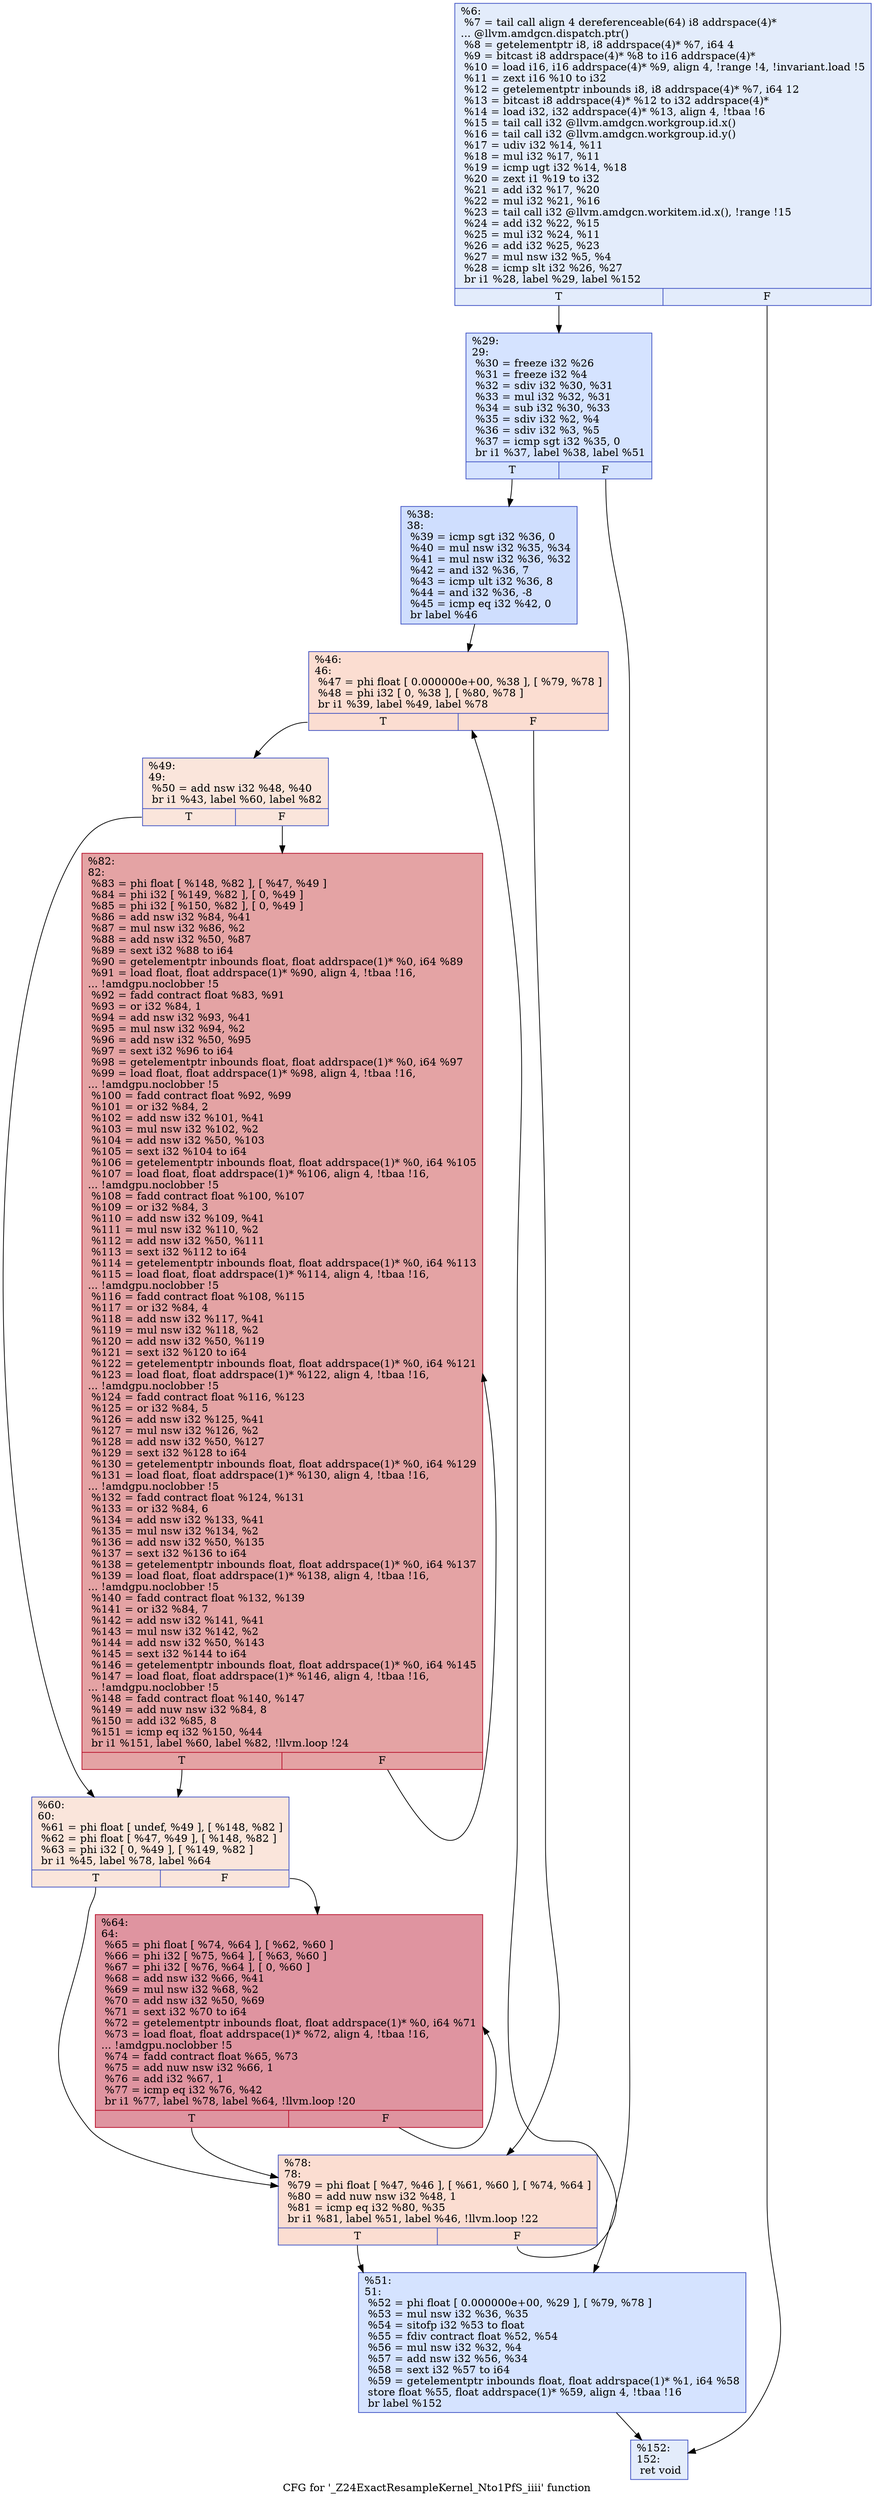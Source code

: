 digraph "CFG for '_Z24ExactResampleKernel_Nto1PfS_iiii' function" {
	label="CFG for '_Z24ExactResampleKernel_Nto1PfS_iiii' function";

	Node0x5b64980 [shape=record,color="#3d50c3ff", style=filled, fillcolor="#bfd3f670",label="{%6:\l  %7 = tail call align 4 dereferenceable(64) i8 addrspace(4)*\l... @llvm.amdgcn.dispatch.ptr()\l  %8 = getelementptr i8, i8 addrspace(4)* %7, i64 4\l  %9 = bitcast i8 addrspace(4)* %8 to i16 addrspace(4)*\l  %10 = load i16, i16 addrspace(4)* %9, align 4, !range !4, !invariant.load !5\l  %11 = zext i16 %10 to i32\l  %12 = getelementptr inbounds i8, i8 addrspace(4)* %7, i64 12\l  %13 = bitcast i8 addrspace(4)* %12 to i32 addrspace(4)*\l  %14 = load i32, i32 addrspace(4)* %13, align 4, !tbaa !6\l  %15 = tail call i32 @llvm.amdgcn.workgroup.id.x()\l  %16 = tail call i32 @llvm.amdgcn.workgroup.id.y()\l  %17 = udiv i32 %14, %11\l  %18 = mul i32 %17, %11\l  %19 = icmp ugt i32 %14, %18\l  %20 = zext i1 %19 to i32\l  %21 = add i32 %17, %20\l  %22 = mul i32 %21, %16\l  %23 = tail call i32 @llvm.amdgcn.workitem.id.x(), !range !15\l  %24 = add i32 %22, %15\l  %25 = mul i32 %24, %11\l  %26 = add i32 %25, %23\l  %27 = mul nsw i32 %5, %4\l  %28 = icmp slt i32 %26, %27\l  br i1 %28, label %29, label %152\l|{<s0>T|<s1>F}}"];
	Node0x5b64980:s0 -> Node0x5b67260;
	Node0x5b64980:s1 -> Node0x5b672f0;
	Node0x5b67260 [shape=record,color="#3d50c3ff", style=filled, fillcolor="#a1c0ff70",label="{%29:\l29:                                               \l  %30 = freeze i32 %26\l  %31 = freeze i32 %4\l  %32 = sdiv i32 %30, %31\l  %33 = mul i32 %32, %31\l  %34 = sub i32 %30, %33\l  %35 = sdiv i32 %2, %4\l  %36 = sdiv i32 %3, %5\l  %37 = icmp sgt i32 %35, 0\l  br i1 %37, label %38, label %51\l|{<s0>T|<s1>F}}"];
	Node0x5b67260:s0 -> Node0x5b668b0;
	Node0x5b67260:s1 -> Node0x5b679f0;
	Node0x5b668b0 [shape=record,color="#3d50c3ff", style=filled, fillcolor="#93b5fe70",label="{%38:\l38:                                               \l  %39 = icmp sgt i32 %36, 0\l  %40 = mul nsw i32 %35, %34\l  %41 = mul nsw i32 %36, %32\l  %42 = and i32 %36, 7\l  %43 = icmp ult i32 %36, 8\l  %44 = and i32 %36, -8\l  %45 = icmp eq i32 %42, 0\l  br label %46\l}"];
	Node0x5b668b0 -> Node0x5b67f80;
	Node0x5b67f80 [shape=record,color="#3d50c3ff", style=filled, fillcolor="#f7b39670",label="{%46:\l46:                                               \l  %47 = phi float [ 0.000000e+00, %38 ], [ %79, %78 ]\l  %48 = phi i32 [ 0, %38 ], [ %80, %78 ]\l  br i1 %39, label %49, label %78\l|{<s0>T|<s1>F}}"];
	Node0x5b67f80:s0 -> Node0x5b68d20;
	Node0x5b67f80:s1 -> Node0x5b68ac0;
	Node0x5b68d20 [shape=record,color="#3d50c3ff", style=filled, fillcolor="#f4c5ad70",label="{%49:\l49:                                               \l  %50 = add nsw i32 %48, %40\l  br i1 %43, label %60, label %82\l|{<s0>T|<s1>F}}"];
	Node0x5b68d20:s0 -> Node0x5b68ef0;
	Node0x5b68d20:s1 -> Node0x5b68f40;
	Node0x5b679f0 [shape=record,color="#3d50c3ff", style=filled, fillcolor="#a1c0ff70",label="{%51:\l51:                                               \l  %52 = phi float [ 0.000000e+00, %29 ], [ %79, %78 ]\l  %53 = mul nsw i32 %36, %35\l  %54 = sitofp i32 %53 to float\l  %55 = fdiv contract float %52, %54\l  %56 = mul nsw i32 %32, %4\l  %57 = add nsw i32 %56, %34\l  %58 = sext i32 %57 to i64\l  %59 = getelementptr inbounds float, float addrspace(1)* %1, i64 %58\l  store float %55, float addrspace(1)* %59, align 4, !tbaa !16\l  br label %152\l}"];
	Node0x5b679f0 -> Node0x5b672f0;
	Node0x5b68ef0 [shape=record,color="#3d50c3ff", style=filled, fillcolor="#f4c5ad70",label="{%60:\l60:                                               \l  %61 = phi float [ undef, %49 ], [ %148, %82 ]\l  %62 = phi float [ %47, %49 ], [ %148, %82 ]\l  %63 = phi i32 [ 0, %49 ], [ %149, %82 ]\l  br i1 %45, label %78, label %64\l|{<s0>T|<s1>F}}"];
	Node0x5b68ef0:s0 -> Node0x5b68ac0;
	Node0x5b68ef0:s1 -> Node0x5b69db0;
	Node0x5b69db0 [shape=record,color="#b70d28ff", style=filled, fillcolor="#b70d2870",label="{%64:\l64:                                               \l  %65 = phi float [ %74, %64 ], [ %62, %60 ]\l  %66 = phi i32 [ %75, %64 ], [ %63, %60 ]\l  %67 = phi i32 [ %76, %64 ], [ 0, %60 ]\l  %68 = add nsw i32 %66, %41\l  %69 = mul nsw i32 %68, %2\l  %70 = add nsw i32 %50, %69\l  %71 = sext i32 %70 to i64\l  %72 = getelementptr inbounds float, float addrspace(1)* %0, i64 %71\l  %73 = load float, float addrspace(1)* %72, align 4, !tbaa !16,\l... !amdgpu.noclobber !5\l  %74 = fadd contract float %65, %73\l  %75 = add nuw nsw i32 %66, 1\l  %76 = add i32 %67, 1\l  %77 = icmp eq i32 %76, %42\l  br i1 %77, label %78, label %64, !llvm.loop !20\l|{<s0>T|<s1>F}}"];
	Node0x5b69db0:s0 -> Node0x5b68ac0;
	Node0x5b69db0:s1 -> Node0x5b69db0;
	Node0x5b68ac0 [shape=record,color="#3d50c3ff", style=filled, fillcolor="#f7b39670",label="{%78:\l78:                                               \l  %79 = phi float [ %47, %46 ], [ %61, %60 ], [ %74, %64 ]\l  %80 = add nuw nsw i32 %48, 1\l  %81 = icmp eq i32 %80, %35\l  br i1 %81, label %51, label %46, !llvm.loop !22\l|{<s0>T|<s1>F}}"];
	Node0x5b68ac0:s0 -> Node0x5b679f0;
	Node0x5b68ac0:s1 -> Node0x5b67f80;
	Node0x5b68f40 [shape=record,color="#b70d28ff", style=filled, fillcolor="#c32e3170",label="{%82:\l82:                                               \l  %83 = phi float [ %148, %82 ], [ %47, %49 ]\l  %84 = phi i32 [ %149, %82 ], [ 0, %49 ]\l  %85 = phi i32 [ %150, %82 ], [ 0, %49 ]\l  %86 = add nsw i32 %84, %41\l  %87 = mul nsw i32 %86, %2\l  %88 = add nsw i32 %50, %87\l  %89 = sext i32 %88 to i64\l  %90 = getelementptr inbounds float, float addrspace(1)* %0, i64 %89\l  %91 = load float, float addrspace(1)* %90, align 4, !tbaa !16,\l... !amdgpu.noclobber !5\l  %92 = fadd contract float %83, %91\l  %93 = or i32 %84, 1\l  %94 = add nsw i32 %93, %41\l  %95 = mul nsw i32 %94, %2\l  %96 = add nsw i32 %50, %95\l  %97 = sext i32 %96 to i64\l  %98 = getelementptr inbounds float, float addrspace(1)* %0, i64 %97\l  %99 = load float, float addrspace(1)* %98, align 4, !tbaa !16,\l... !amdgpu.noclobber !5\l  %100 = fadd contract float %92, %99\l  %101 = or i32 %84, 2\l  %102 = add nsw i32 %101, %41\l  %103 = mul nsw i32 %102, %2\l  %104 = add nsw i32 %50, %103\l  %105 = sext i32 %104 to i64\l  %106 = getelementptr inbounds float, float addrspace(1)* %0, i64 %105\l  %107 = load float, float addrspace(1)* %106, align 4, !tbaa !16,\l... !amdgpu.noclobber !5\l  %108 = fadd contract float %100, %107\l  %109 = or i32 %84, 3\l  %110 = add nsw i32 %109, %41\l  %111 = mul nsw i32 %110, %2\l  %112 = add nsw i32 %50, %111\l  %113 = sext i32 %112 to i64\l  %114 = getelementptr inbounds float, float addrspace(1)* %0, i64 %113\l  %115 = load float, float addrspace(1)* %114, align 4, !tbaa !16,\l... !amdgpu.noclobber !5\l  %116 = fadd contract float %108, %115\l  %117 = or i32 %84, 4\l  %118 = add nsw i32 %117, %41\l  %119 = mul nsw i32 %118, %2\l  %120 = add nsw i32 %50, %119\l  %121 = sext i32 %120 to i64\l  %122 = getelementptr inbounds float, float addrspace(1)* %0, i64 %121\l  %123 = load float, float addrspace(1)* %122, align 4, !tbaa !16,\l... !amdgpu.noclobber !5\l  %124 = fadd contract float %116, %123\l  %125 = or i32 %84, 5\l  %126 = add nsw i32 %125, %41\l  %127 = mul nsw i32 %126, %2\l  %128 = add nsw i32 %50, %127\l  %129 = sext i32 %128 to i64\l  %130 = getelementptr inbounds float, float addrspace(1)* %0, i64 %129\l  %131 = load float, float addrspace(1)* %130, align 4, !tbaa !16,\l... !amdgpu.noclobber !5\l  %132 = fadd contract float %124, %131\l  %133 = or i32 %84, 6\l  %134 = add nsw i32 %133, %41\l  %135 = mul nsw i32 %134, %2\l  %136 = add nsw i32 %50, %135\l  %137 = sext i32 %136 to i64\l  %138 = getelementptr inbounds float, float addrspace(1)* %0, i64 %137\l  %139 = load float, float addrspace(1)* %138, align 4, !tbaa !16,\l... !amdgpu.noclobber !5\l  %140 = fadd contract float %132, %139\l  %141 = or i32 %84, 7\l  %142 = add nsw i32 %141, %41\l  %143 = mul nsw i32 %142, %2\l  %144 = add nsw i32 %50, %143\l  %145 = sext i32 %144 to i64\l  %146 = getelementptr inbounds float, float addrspace(1)* %0, i64 %145\l  %147 = load float, float addrspace(1)* %146, align 4, !tbaa !16,\l... !amdgpu.noclobber !5\l  %148 = fadd contract float %140, %147\l  %149 = add nuw nsw i32 %84, 8\l  %150 = add i32 %85, 8\l  %151 = icmp eq i32 %150, %44\l  br i1 %151, label %60, label %82, !llvm.loop !24\l|{<s0>T|<s1>F}}"];
	Node0x5b68f40:s0 -> Node0x5b68ef0;
	Node0x5b68f40:s1 -> Node0x5b68f40;
	Node0x5b672f0 [shape=record,color="#3d50c3ff", style=filled, fillcolor="#bfd3f670",label="{%152:\l152:                                              \l  ret void\l}"];
}
